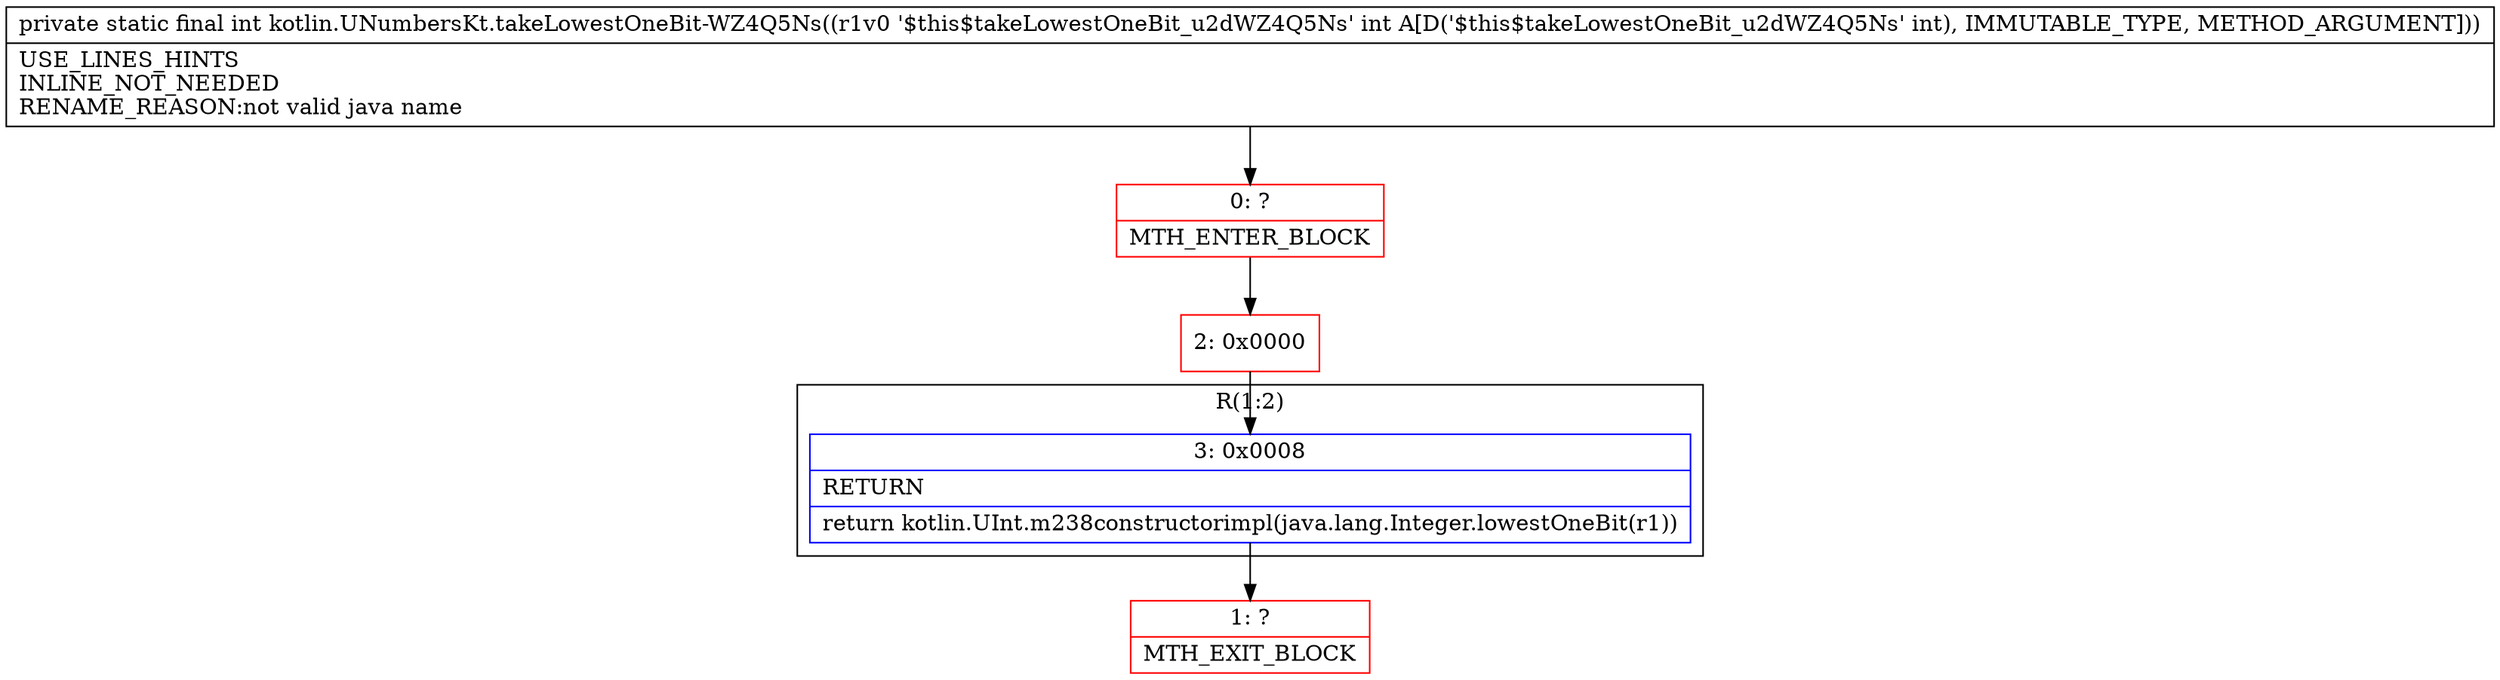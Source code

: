 digraph "CFG forkotlin.UNumbersKt.takeLowestOneBit\-WZ4Q5Ns(I)I" {
subgraph cluster_Region_1809391568 {
label = "R(1:2)";
node [shape=record,color=blue];
Node_3 [shape=record,label="{3\:\ 0x0008|RETURN\l|return kotlin.UInt.m238constructorimpl(java.lang.Integer.lowestOneBit(r1))\l}"];
}
Node_0 [shape=record,color=red,label="{0\:\ ?|MTH_ENTER_BLOCK\l}"];
Node_2 [shape=record,color=red,label="{2\:\ 0x0000}"];
Node_1 [shape=record,color=red,label="{1\:\ ?|MTH_EXIT_BLOCK\l}"];
MethodNode[shape=record,label="{private static final int kotlin.UNumbersKt.takeLowestOneBit\-WZ4Q5Ns((r1v0 '$this$takeLowestOneBit_u2dWZ4Q5Ns' int A[D('$this$takeLowestOneBit_u2dWZ4Q5Ns' int), IMMUTABLE_TYPE, METHOD_ARGUMENT]))  | USE_LINES_HINTS\lINLINE_NOT_NEEDED\lRENAME_REASON:not valid java name\l}"];
MethodNode -> Node_0;Node_3 -> Node_1;
Node_0 -> Node_2;
Node_2 -> Node_3;
}

